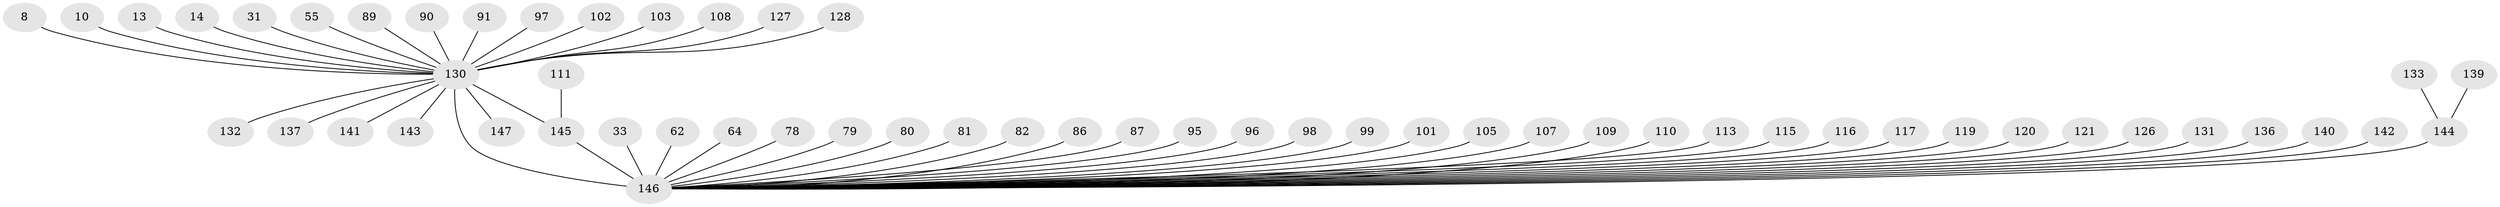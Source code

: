 // original degree distribution, {33: 0.013605442176870748, 7: 0.013605442176870748, 8: 0.006802721088435374, 2: 0.2108843537414966, 1: 0.5034013605442177, 4: 0.061224489795918366, 16: 0.006802721088435374, 3: 0.09523809523809523, 5: 0.027210884353741496, 10: 0.02040816326530612, 12: 0.013605442176870748, 11: 0.006802721088435374, 9: 0.006802721088435374, 6: 0.013605442176870748}
// Generated by graph-tools (version 1.1) at 2025/50/03/04/25 21:50:06]
// undirected, 58 vertices, 58 edges
graph export_dot {
graph [start="1"]
  node [color=gray90,style=filled];
  8;
  10;
  13;
  14;
  31;
  33;
  55 [super="+40"];
  62;
  64;
  78;
  79;
  80 [super="+68+72"];
  81 [super="+12+38+74+77"];
  82;
  86;
  87 [super="+57"];
  89;
  90;
  91;
  95;
  96;
  97 [super="+71"];
  98 [super="+63"];
  99;
  101;
  102;
  103;
  105;
  107;
  108 [super="+59"];
  109;
  110;
  111;
  113;
  115;
  116;
  117;
  119;
  120;
  121;
  126 [super="+124"];
  127;
  128 [super="+106"];
  130 [super="+18+93+88+122+118"];
  131;
  132;
  133;
  136;
  137 [super="+135"];
  139;
  140;
  141 [super="+112"];
  142;
  143;
  144 [super="+92+76"];
  145 [super="+21+65+24+44+20+45+47+75"];
  146 [super="+123+41+138+73+49+134+6+26+27+29+43+51+53+56+58+60"];
  147;
  8 -- 130;
  10 -- 130;
  13 -- 130;
  14 -- 130;
  31 -- 130;
  33 -- 146 [weight=2];
  55 -- 130;
  62 -- 146;
  64 -- 146;
  78 -- 146;
  79 -- 146 [weight=2];
  80 -- 146 [weight=4];
  81 -- 146;
  82 -- 146;
  86 -- 146;
  87 -- 146;
  89 -- 130;
  90 -- 130;
  91 -- 130;
  95 -- 146;
  96 -- 146 [weight=2];
  97 -- 130 [weight=2];
  98 -- 146 [weight=2];
  99 -- 146;
  101 -- 146;
  102 -- 130;
  103 -- 130;
  105 -- 146;
  107 -- 146;
  108 -- 130;
  109 -- 146;
  110 -- 146;
  111 -- 145;
  113 -- 146;
  115 -- 146;
  116 -- 146;
  117 -- 146;
  119 -- 146;
  120 -- 146;
  121 -- 146 [weight=2];
  126 -- 146 [weight=2];
  127 -- 130;
  128 -- 130;
  130 -- 146 [weight=38];
  130 -- 132;
  130 -- 137;
  130 -- 141;
  130 -- 143;
  130 -- 147;
  130 -- 145;
  131 -- 146;
  133 -- 144;
  136 -- 146;
  139 -- 144;
  140 -- 146;
  142 -- 146;
  144 -- 146 [weight=8];
  145 -- 146 [weight=6];
}

